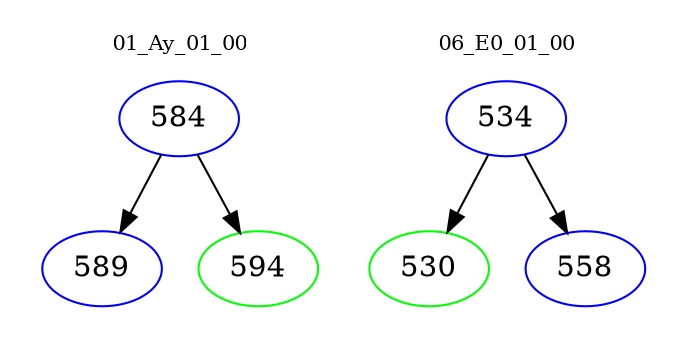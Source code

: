 digraph{
subgraph cluster_0 {
color = white
label = "01_Ay_01_00";
fontsize=10;
T0_584 [label="584", color="blue"]
T0_584 -> T0_589 [color="black"]
T0_589 [label="589", color="blue"]
T0_584 -> T0_594 [color="black"]
T0_594 [label="594", color="green"]
}
subgraph cluster_1 {
color = white
label = "06_E0_01_00";
fontsize=10;
T1_534 [label="534", color="blue"]
T1_534 -> T1_530 [color="black"]
T1_530 [label="530", color="green"]
T1_534 -> T1_558 [color="black"]
T1_558 [label="558", color="blue"]
}
}
